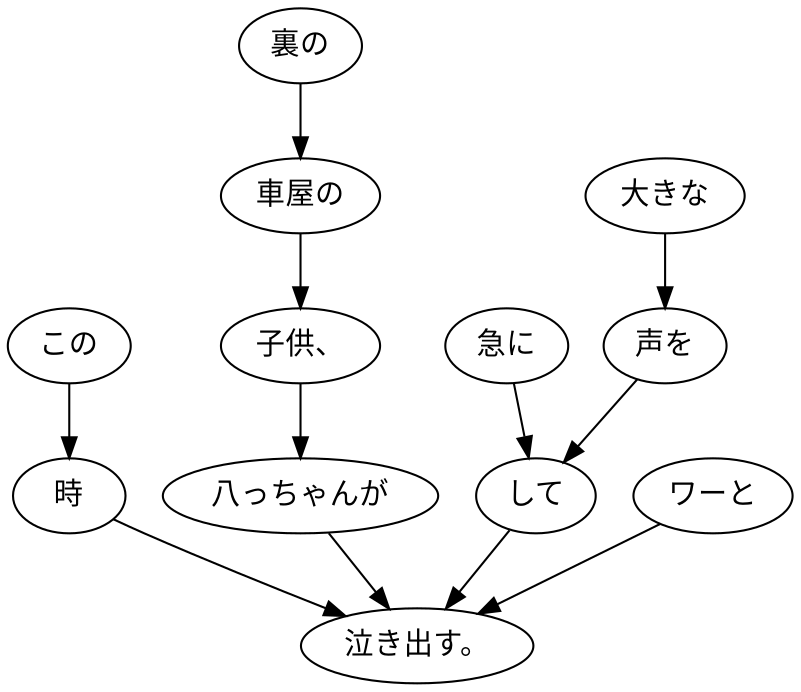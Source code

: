 digraph graph6509 {
	node0 [label="この"];
	node1 [label="時"];
	node2 [label="裏の"];
	node3 [label="車屋の"];
	node4 [label="子供、"];
	node5 [label="八っちゃんが"];
	node6 [label="急に"];
	node7 [label="大きな"];
	node8 [label="声を"];
	node9 [label="して"];
	node10 [label="ワーと"];
	node11 [label="泣き出す。"];
	node0 -> node1;
	node1 -> node11;
	node2 -> node3;
	node3 -> node4;
	node4 -> node5;
	node5 -> node11;
	node6 -> node9;
	node7 -> node8;
	node8 -> node9;
	node9 -> node11;
	node10 -> node11;
}
